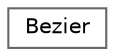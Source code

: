 digraph "Graphical Class Hierarchy"
{
 // LATEX_PDF_SIZE
  bgcolor="transparent";
  edge [fontname=Helvetica,fontsize=10,labelfontname=Helvetica,labelfontsize=10];
  node [fontname=Helvetica,fontsize=10,shape=box,height=0.2,width=0.4];
  rankdir="LR";
  Node0 [id="Node000000",label="Bezier",height=0.2,width=0.4,color="grey40", fillcolor="white", style="filled",URL="$classFoam_1_1Bezier.html",tooltip="Calculation of adjoint based sensitivities for Bezier control points."];
}

